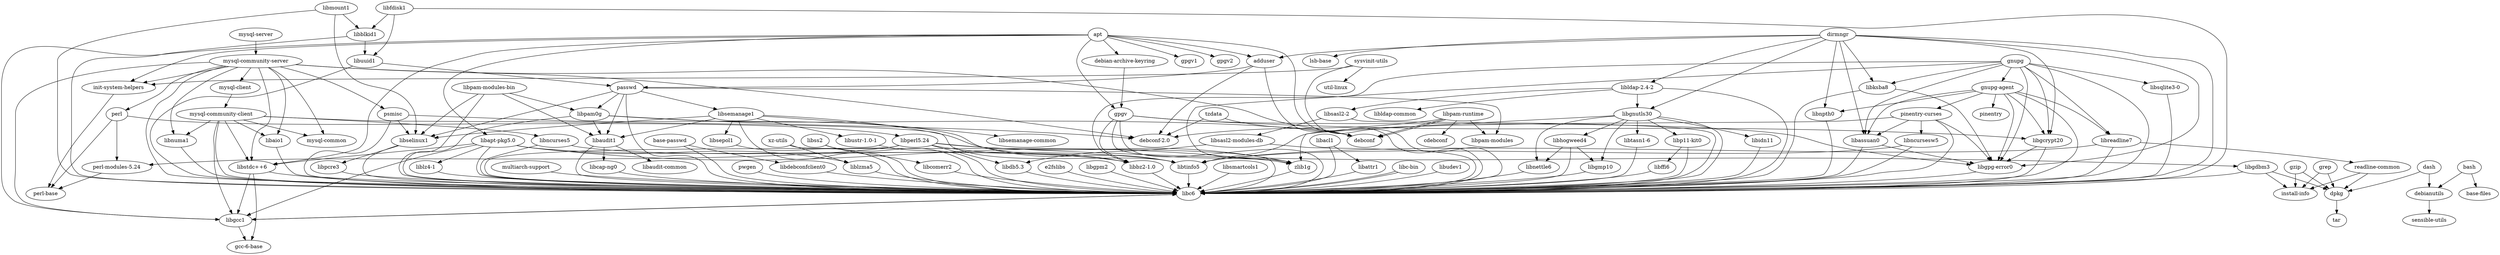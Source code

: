 digraph G {
"base-passwd" -> "libc6"; "base-passwd" -> "libdebconfclient0"; "libgmp10" -> "libc6"; "libselinux1" -> "libc6"; "libselinux1" -> "libpcre3"; "libc-bin" -> "libc6"; "libc-bin" -> "libc6"; "libudev1" -> "libc6"; "libacl1" -> "libattr1"; "libacl1" -> "libc6"; "libp11-kit0" -> "libc6"; "libp11-kit0" -> "libffi6"; "libsasl2-2" -> "libsasl2-modules-db"; "libsasl2-2" -> "libc6"; "mysql-community-client" -> "mysql-common"; "mysql-community-client" -> "libaio1"; "mysql-community-client" -> "libc6"; "mysql-community-client" -> "libgcc1"; "mysql-community-client" -> "libncurses5"; "mysql-community-client" -> "libnuma1"; "mysql-community-client" -> "libstdc++6"; "mysql-community-client" -> "libtinfo5"; "apt" -> "adduser"; "apt" -> "gpgv"; "apt" -> "gpgv2"; "apt" -> "gpgv1"; "apt" -> "debian-archive-keyring"; "apt" -> "init-system-helpers"; "apt" -> "libapt-pkg5.0"; "apt" -> "libc6"; "apt" -> "libgcc1"; "apt" -> "libstdc++6"; "libpcre3" -> "libc6"; "pinentry-curses" -> "libassuan0"; "pinentry-curses" -> "libc6"; "pinentry-curses" -> "libgpg-error0"; "pinentry-curses" -> "libncursesw5"; "pinentry-curses" -> "libtinfo5"; "debian-archive-keyring" -> "gpgv"; "libaio1" -> "libc6"; "mysql-client" -> "mysql-community-client"; "libidn11" -> "libc6"; "libncurses5" -> "libtinfo5"; "libncurses5" -> "libc6"; "zlib1g" -> "libc6"; "passwd" -> "libaudit1"; "passwd" -> "libc6"; "passwd" -> "libpam0g"; "passwd" -> "libselinux1"; "passwd" -> "libsemanage1"; "passwd" -> "libpam-modules"; "libperl5.24" -> "libbz2-1.0"; "libperl5.24" -> "libc6"; "libperl5.24" -> "libdb5.3"; "libperl5.24" -> "libgdbm3"; "libperl5.24" -> "zlib1g"; "libperl5.24" -> "perl-modules-5.24"; "libpam-modules-bin" -> "libaudit1"; "libpam-modules-bin" -> "libc6"; "libpam-modules-bin" -> "libpam0g"; "libpam-modules-bin" -> "libselinux1"; "libreadline7" -> "readline-common"; "libreadline7" -> "libc6"; "libreadline7" -> "libtinfo5"; "gnupg" -> "gnupg-agent"; "gnupg" -> "libassuan0"; "gnupg" -> "libbz2-1.0"; "gnupg" -> "libc6"; "gnupg" -> "libgcrypt20"; "gnupg" -> "libgpg-error0"; "gnupg" -> "libksba8"; "gnupg" -> "libreadline7"; "gnupg" -> "libsqlite3-0"; "gnupg" -> "zlib1g"; "libuuid1" -> "passwd"; "libuuid1" -> "libc6"; "libnpth0" -> "libc6"; "multiarch-support" -> "libc6"; "libdb5.3" -> "libc6"; "gnupg-agent" -> "pinentry-curses"; "gnupg-agent" -> "pinentry"; "gnupg-agent" -> "libassuan0"; "gnupg-agent" -> "libc6"; "gnupg-agent" -> "libgcrypt20"; "gnupg-agent" -> "libgpg-error0"; "gnupg-agent" -> "libnpth0"; "gnupg-agent" -> "libreadline7"; "libmount1" -> "libblkid1"; "libmount1" -> "libc6"; "libmount1" -> "libselinux1"; "libtasn1-6" -> "libc6"; "libfdisk1" -> "libblkid1"; "libfdisk1" -> "libc6"; "libfdisk1" -> "libuuid1"; "libsasl2-modules-db" -> "libc6"; "libsasl2-modules-db" -> "libdb5.3"; "libffi6" -> "libc6"; "libtinfo5" -> "libc6"; "libc6" -> "libgcc1"; "libpam-runtime" -> "debconf"; "libpam-runtime" -> "debconf-2.0"; "libpam-runtime" -> "debconf"; "libpam-runtime" -> "cdebconf"; "libpam-runtime" -> "libpam-modules"; "readline-common" -> "dpkg"; "readline-common" -> "install-info"; "libstdc++6" -> "gcc-6-base"; "libstdc++6" -> "libc6"; "libstdc++6" -> "libgcc1"; "libgdbm3" -> "libc6"; "libgdbm3" -> "dpkg"; "libgdbm3" -> "install-info"; "debianutils" -> "sensible-utils"; "gzip" -> "dpkg"; "gzip" -> "install-info"; "libss2" -> "libcomerr2"; "libss2" -> "libc6"; "libpam0g" -> "libaudit1"; "libpam0g" -> "libc6"; "libpam0g" -> "debconf"; "libpam0g" -> "debconf-2.0"; "libgpg-error0" -> "libc6"; "libbz2-1.0" -> "libc6"; "libustr-1.0-1" -> "libc6"; "adduser" -> "passwd"; "adduser" -> "debconf"; "adduser" -> "debconf-2.0"; "libsqlite3-0" -> "libc6"; "libnuma1" -> "libc6"; "libapt-pkg5.0" -> "libbz2-1.0"; "libapt-pkg5.0" -> "libc6"; "libapt-pkg5.0" -> "libgcc1"; "libapt-pkg5.0" -> "liblz4-1"; "libapt-pkg5.0" -> "liblzma5"; "libapt-pkg5.0" -> "libstdc++6"; "libapt-pkg5.0" -> "zlib1g"; "libblkid1" -> "libc6"; "libblkid1" -> "libuuid1"; "pwgen" -> "libc6"; "xz-utils" -> "libc6"; "xz-utils" -> "liblzma5"; "libncursesw5" -> "libtinfo5"; "libncursesw5" -> "libc6"; "mysql-community-server" -> "mysql-common"; "mysql-community-server" -> "mysql-client"; "mysql-community-server" -> "perl"; "mysql-community-server" -> "psmisc"; "mysql-community-server" -> "libaio1"; "mysql-community-server" -> "libc6"; "mysql-community-server" -> "libgcc1"; "mysql-community-server" -> "libnuma1"; "mysql-community-server" -> "libstdc++6"; "mysql-community-server" -> "debconf"; "mysql-community-server" -> "debconf-2.0"; "mysql-community-server" -> "init-system-helpers"; "mysql-server" -> "mysql-community-server"; "gpgv" -> "libbz2-1.0"; "gpgv" -> "libc6"; "gpgv" -> "libgcrypt20"; "gpgv" -> "libgpg-error0"; "gpgv" -> "zlib1g"; "libcomerr2" -> "libc6"; "perl-modules-5.24" -> "perl-base"; "libassuan0" -> "libc6"; "libassuan0" -> "libgpg-error0"; "libldap-2.4-2" -> "libc6"; "libldap-2.4-2" -> "libgnutls30"; "libldap-2.4-2" -> "libsasl2-2"; "libldap-2.4-2" -> "libldap-common"; "libhogweed4" -> "libc6"; "libhogweed4" -> "libgmp10"; "libhogweed4" -> "libnettle6"; "dash" -> "debianutils"; "dash" -> "dpkg"; "liblzma5" -> "libc6"; "libgcrypt20" -> "libc6"; "libgcrypt20" -> "libgpg-error0"; "libnettle6" -> "libc6"; "libdebconfclient0" -> "libc6"; "libsepol1" -> "libc6"; "dpkg" -> "tar"; "psmisc" -> "libc6"; "psmisc" -> "libselinux1"; "psmisc" -> "libtinfo5"; "dirmngr" -> "adduser"; "dirmngr" -> "lsb-base"; "dirmngr" -> "libassuan0"; "dirmngr" -> "libc6"; "dirmngr" -> "libgcrypt20"; "dirmngr" -> "libgnutls30"; "dirmngr" -> "libgpg-error0"; "dirmngr" -> "libksba8"; "dirmngr" -> "libldap-2.4-2"; "dirmngr" -> "libnpth0"; "libksba8" -> "libc6"; "libksba8" -> "libgpg-error0"; "libattr1" -> "libc6"; "libsemanage1" -> "libsemanage-common"; "libsemanage1" -> "libaudit1"; "libsemanage1" -> "libbz2-1.0"; "libsemanage1" -> "libc6"; "libsemanage1" -> "libselinux1"; "libsemanage1" -> "libsepol1"; "libsemanage1" -> "libustr-1.0-1"; "sysvinit-utils" -> "libc6"; "sysvinit-utils" -> "init-system-helpers"; "sysvinit-utils" -> "util-linux"; "init-system-helpers" -> "perl-base"; "perl" -> "perl-base"; "perl" -> "perl-modules-5.24"; "perl" -> "libperl5.24"; "grep" -> "dpkg"; "grep" -> "install-info"; "tzdata" -> "debconf"; "tzdata" -> "debconf-2.0"; "e2fslibs" -> "libc6"; "libgcc1" -> "gcc-6-base"; "libgcc1" -> "libc6"; "libgpm2" -> "libc6"; "liblz4-1" -> "libc6"; "libcap-ng0" -> "libc6"; "libsmartcols1" -> "libc6"; "libaudit1" -> "libaudit-common"; "libaudit1" -> "libc6"; "libaudit1" -> "libcap-ng0"; "bash" -> "base-files"; "bash" -> "debianutils"; "libgnutls30" -> "libc6"; "libgnutls30" -> "libgmp10"; "libgnutls30" -> "libhogweed4"; "libgnutls30" -> "libidn11"; "libgnutls30" -> "libnettle6"; "libgnutls30" -> "libp11-kit0"; "libgnutls30" -> "libtasn1-6"; "libgnutls30" -> "zlib1g"; }
